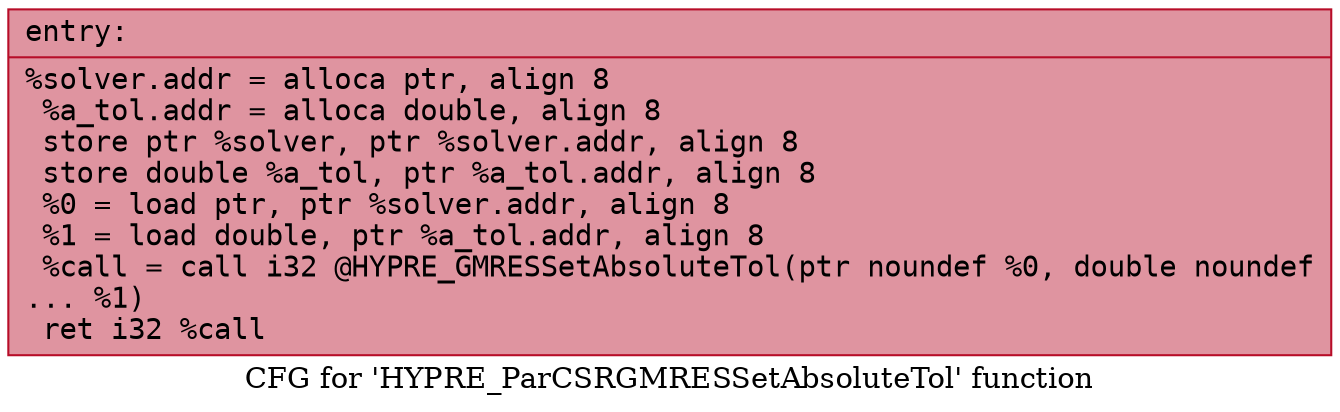 digraph "CFG for 'HYPRE_ParCSRGMRESSetAbsoluteTol' function" {
	label="CFG for 'HYPRE_ParCSRGMRESSetAbsoluteTol' function";

	Node0x55e35e7627c0 [shape=record,color="#b70d28ff", style=filled, fillcolor="#b70d2870" fontname="Courier",label="{entry:\l|  %solver.addr = alloca ptr, align 8\l  %a_tol.addr = alloca double, align 8\l  store ptr %solver, ptr %solver.addr, align 8\l  store double %a_tol, ptr %a_tol.addr, align 8\l  %0 = load ptr, ptr %solver.addr, align 8\l  %1 = load double, ptr %a_tol.addr, align 8\l  %call = call i32 @HYPRE_GMRESSetAbsoluteTol(ptr noundef %0, double noundef\l... %1)\l  ret i32 %call\l}"];
}
